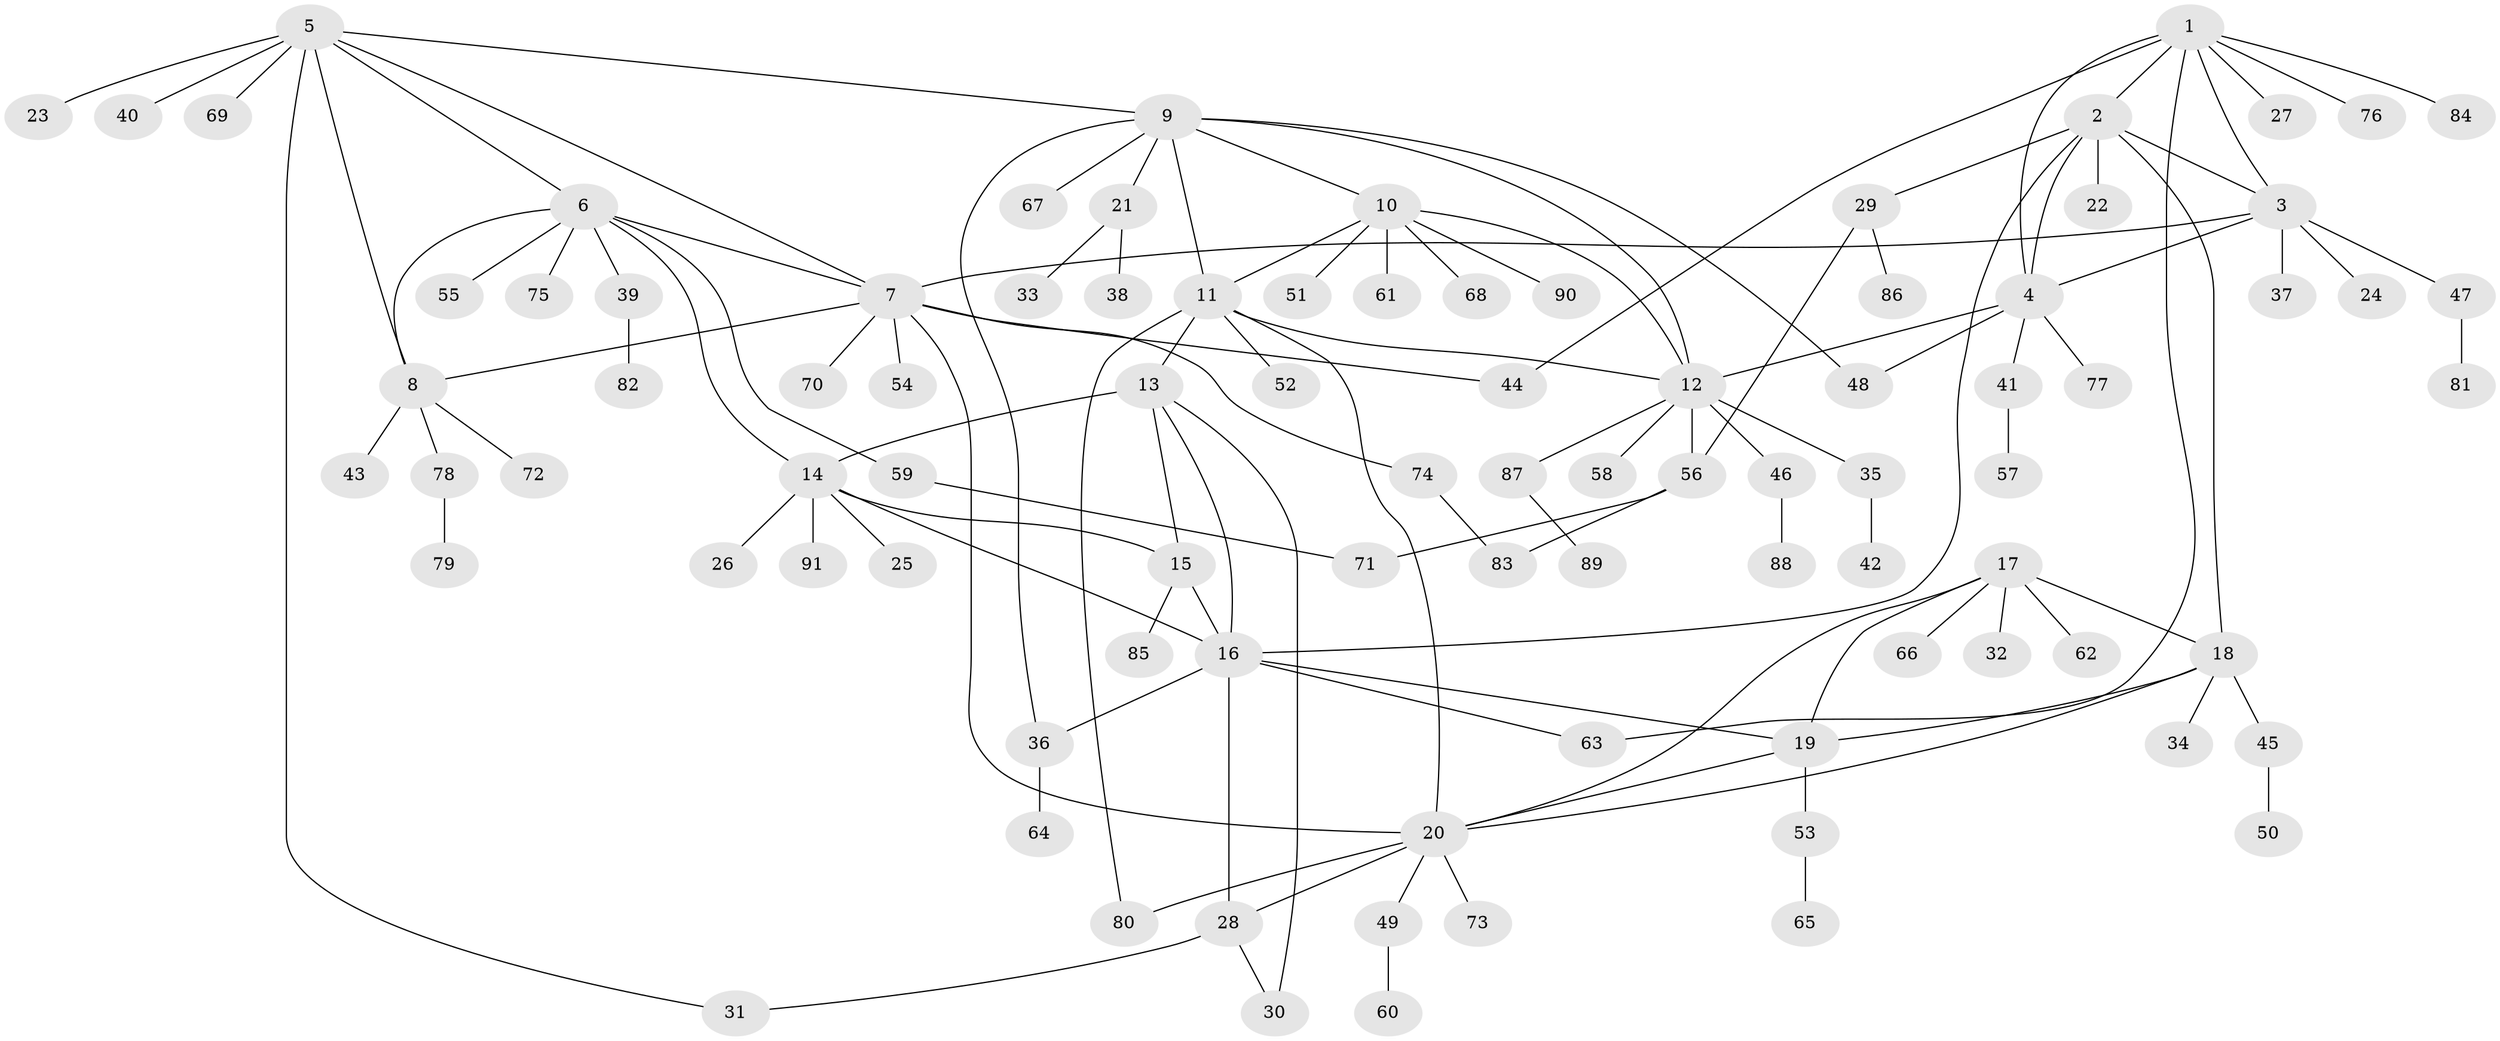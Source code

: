 // Generated by graph-tools (version 1.1) at 2025/37/03/09/25 02:37:27]
// undirected, 91 vertices, 122 edges
graph export_dot {
graph [start="1"]
  node [color=gray90,style=filled];
  1;
  2;
  3;
  4;
  5;
  6;
  7;
  8;
  9;
  10;
  11;
  12;
  13;
  14;
  15;
  16;
  17;
  18;
  19;
  20;
  21;
  22;
  23;
  24;
  25;
  26;
  27;
  28;
  29;
  30;
  31;
  32;
  33;
  34;
  35;
  36;
  37;
  38;
  39;
  40;
  41;
  42;
  43;
  44;
  45;
  46;
  47;
  48;
  49;
  50;
  51;
  52;
  53;
  54;
  55;
  56;
  57;
  58;
  59;
  60;
  61;
  62;
  63;
  64;
  65;
  66;
  67;
  68;
  69;
  70;
  71;
  72;
  73;
  74;
  75;
  76;
  77;
  78;
  79;
  80;
  81;
  82;
  83;
  84;
  85;
  86;
  87;
  88;
  89;
  90;
  91;
  1 -- 2;
  1 -- 3;
  1 -- 4;
  1 -- 27;
  1 -- 44;
  1 -- 63;
  1 -- 76;
  1 -- 84;
  2 -- 3;
  2 -- 4;
  2 -- 16;
  2 -- 18;
  2 -- 22;
  2 -- 29;
  3 -- 4;
  3 -- 7;
  3 -- 24;
  3 -- 37;
  3 -- 47;
  4 -- 12;
  4 -- 41;
  4 -- 48;
  4 -- 77;
  5 -- 6;
  5 -- 7;
  5 -- 8;
  5 -- 9;
  5 -- 23;
  5 -- 31;
  5 -- 40;
  5 -- 69;
  6 -- 7;
  6 -- 8;
  6 -- 14;
  6 -- 39;
  6 -- 55;
  6 -- 59;
  6 -- 75;
  7 -- 8;
  7 -- 20;
  7 -- 44;
  7 -- 54;
  7 -- 70;
  7 -- 74;
  8 -- 43;
  8 -- 72;
  8 -- 78;
  9 -- 10;
  9 -- 11;
  9 -- 12;
  9 -- 21;
  9 -- 36;
  9 -- 48;
  9 -- 67;
  10 -- 11;
  10 -- 12;
  10 -- 51;
  10 -- 61;
  10 -- 68;
  10 -- 90;
  11 -- 12;
  11 -- 13;
  11 -- 20;
  11 -- 52;
  11 -- 80;
  12 -- 35;
  12 -- 46;
  12 -- 56;
  12 -- 58;
  12 -- 87;
  13 -- 14;
  13 -- 15;
  13 -- 16;
  13 -- 30;
  14 -- 15;
  14 -- 16;
  14 -- 25;
  14 -- 26;
  14 -- 91;
  15 -- 16;
  15 -- 85;
  16 -- 19;
  16 -- 28;
  16 -- 36;
  16 -- 63;
  17 -- 18;
  17 -- 19;
  17 -- 20;
  17 -- 32;
  17 -- 62;
  17 -- 66;
  18 -- 19;
  18 -- 20;
  18 -- 34;
  18 -- 45;
  19 -- 20;
  19 -- 53;
  20 -- 28;
  20 -- 49;
  20 -- 73;
  20 -- 80;
  21 -- 33;
  21 -- 38;
  28 -- 30;
  28 -- 31;
  29 -- 56;
  29 -- 86;
  35 -- 42;
  36 -- 64;
  39 -- 82;
  41 -- 57;
  45 -- 50;
  46 -- 88;
  47 -- 81;
  49 -- 60;
  53 -- 65;
  56 -- 71;
  56 -- 83;
  59 -- 71;
  74 -- 83;
  78 -- 79;
  87 -- 89;
}
